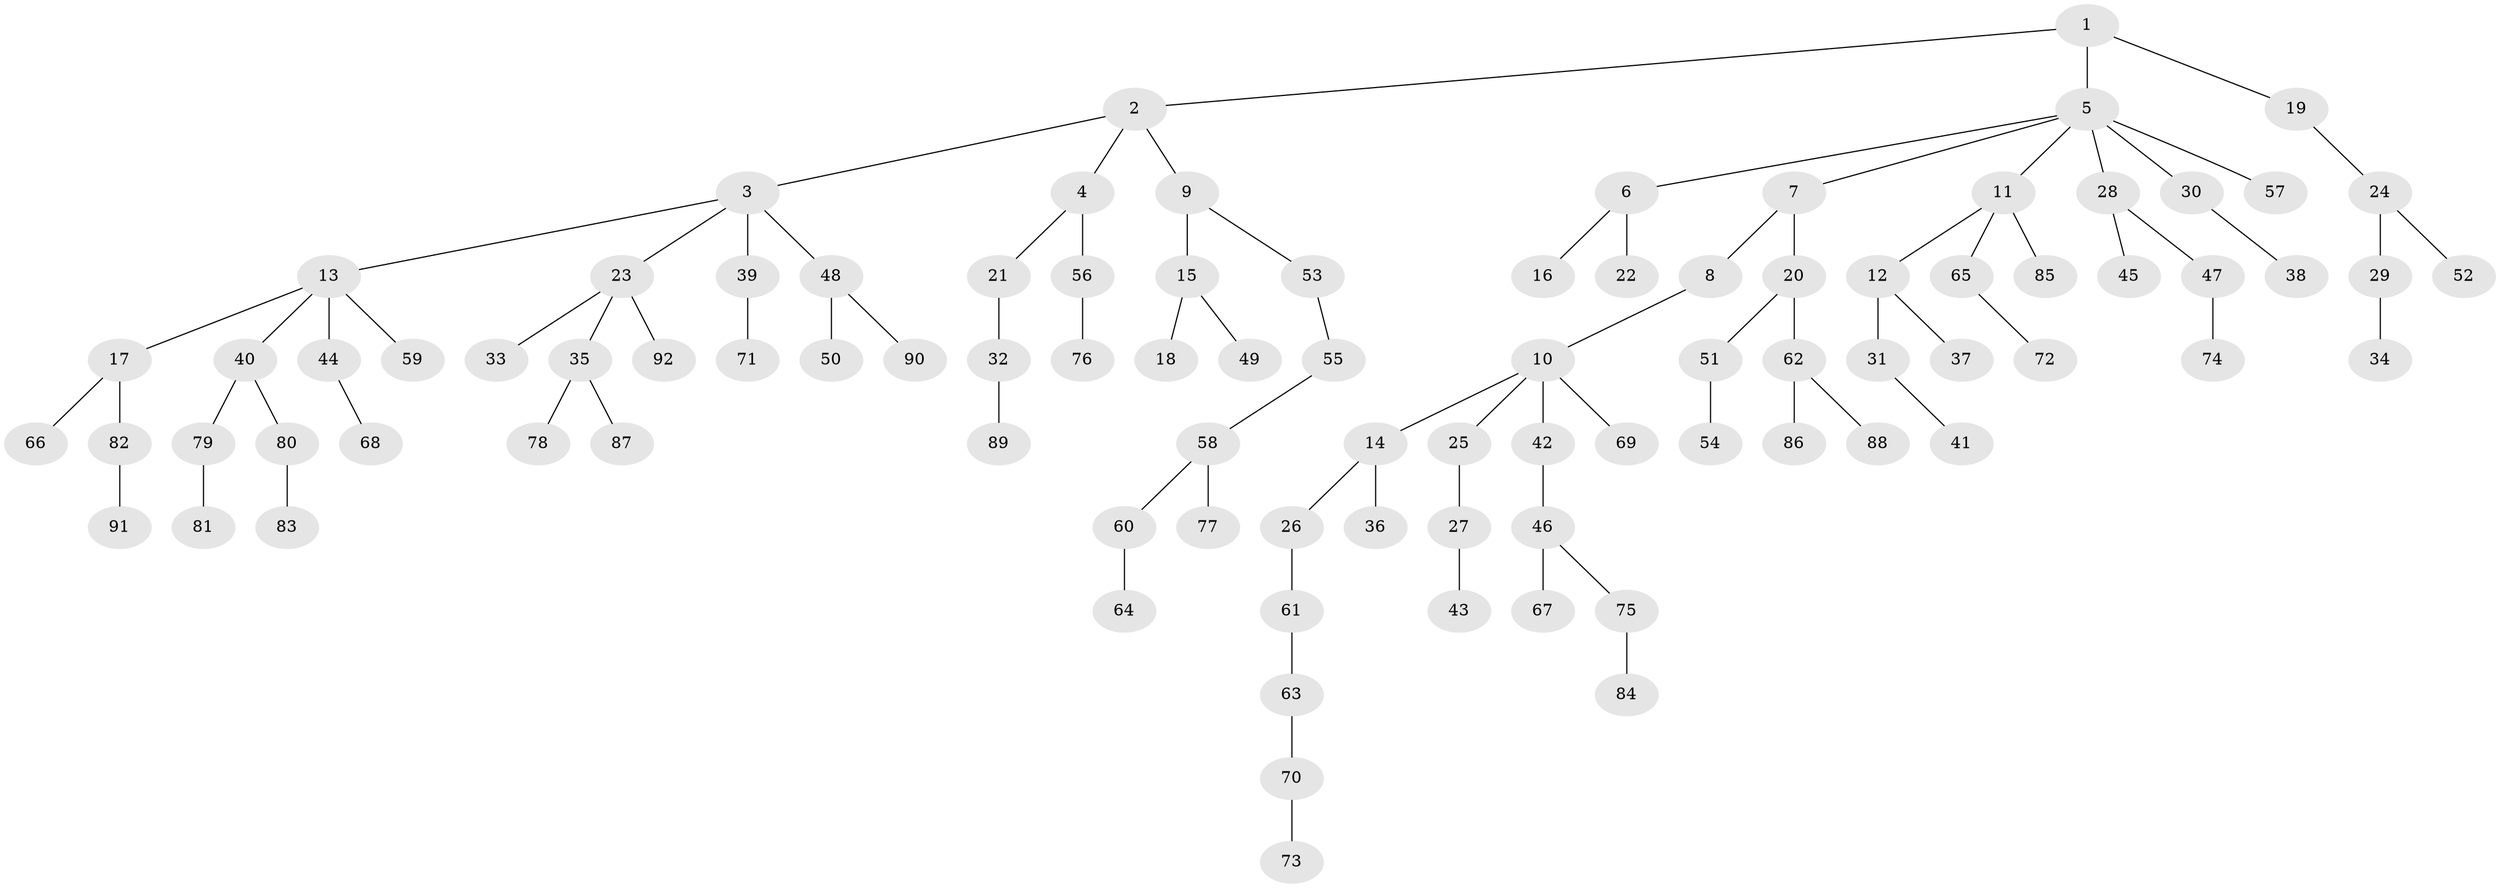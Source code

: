 // Generated by graph-tools (version 1.1) at 2025/37/03/09/25 02:37:07]
// undirected, 92 vertices, 91 edges
graph export_dot {
graph [start="1"]
  node [color=gray90,style=filled];
  1;
  2;
  3;
  4;
  5;
  6;
  7;
  8;
  9;
  10;
  11;
  12;
  13;
  14;
  15;
  16;
  17;
  18;
  19;
  20;
  21;
  22;
  23;
  24;
  25;
  26;
  27;
  28;
  29;
  30;
  31;
  32;
  33;
  34;
  35;
  36;
  37;
  38;
  39;
  40;
  41;
  42;
  43;
  44;
  45;
  46;
  47;
  48;
  49;
  50;
  51;
  52;
  53;
  54;
  55;
  56;
  57;
  58;
  59;
  60;
  61;
  62;
  63;
  64;
  65;
  66;
  67;
  68;
  69;
  70;
  71;
  72;
  73;
  74;
  75;
  76;
  77;
  78;
  79;
  80;
  81;
  82;
  83;
  84;
  85;
  86;
  87;
  88;
  89;
  90;
  91;
  92;
  1 -- 2;
  1 -- 5;
  1 -- 19;
  2 -- 3;
  2 -- 4;
  2 -- 9;
  3 -- 13;
  3 -- 23;
  3 -- 39;
  3 -- 48;
  4 -- 21;
  4 -- 56;
  5 -- 6;
  5 -- 7;
  5 -- 11;
  5 -- 28;
  5 -- 30;
  5 -- 57;
  6 -- 16;
  6 -- 22;
  7 -- 8;
  7 -- 20;
  8 -- 10;
  9 -- 15;
  9 -- 53;
  10 -- 14;
  10 -- 25;
  10 -- 42;
  10 -- 69;
  11 -- 12;
  11 -- 65;
  11 -- 85;
  12 -- 31;
  12 -- 37;
  13 -- 17;
  13 -- 40;
  13 -- 44;
  13 -- 59;
  14 -- 26;
  14 -- 36;
  15 -- 18;
  15 -- 49;
  17 -- 66;
  17 -- 82;
  19 -- 24;
  20 -- 51;
  20 -- 62;
  21 -- 32;
  23 -- 33;
  23 -- 35;
  23 -- 92;
  24 -- 29;
  24 -- 52;
  25 -- 27;
  26 -- 61;
  27 -- 43;
  28 -- 45;
  28 -- 47;
  29 -- 34;
  30 -- 38;
  31 -- 41;
  32 -- 89;
  35 -- 78;
  35 -- 87;
  39 -- 71;
  40 -- 79;
  40 -- 80;
  42 -- 46;
  44 -- 68;
  46 -- 67;
  46 -- 75;
  47 -- 74;
  48 -- 50;
  48 -- 90;
  51 -- 54;
  53 -- 55;
  55 -- 58;
  56 -- 76;
  58 -- 60;
  58 -- 77;
  60 -- 64;
  61 -- 63;
  62 -- 86;
  62 -- 88;
  63 -- 70;
  65 -- 72;
  70 -- 73;
  75 -- 84;
  79 -- 81;
  80 -- 83;
  82 -- 91;
}
